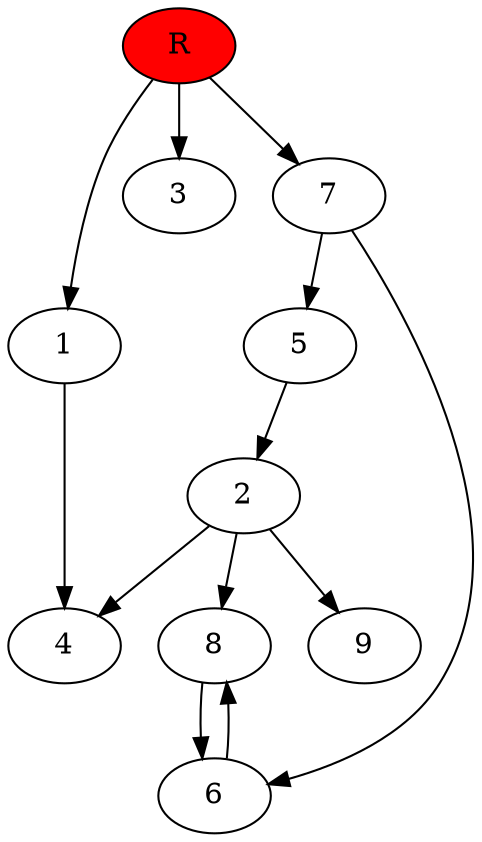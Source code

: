 digraph prb28315 {
	1
	2
	3
	4
	5
	6
	7
	8
	R [fillcolor="#ff0000" style=filled]
	1 -> 4
	2 -> 4
	2 -> 8
	2 -> 9
	5 -> 2
	6 -> 8
	7 -> 5
	7 -> 6
	8 -> 6
	R -> 1
	R -> 3
	R -> 7
}
